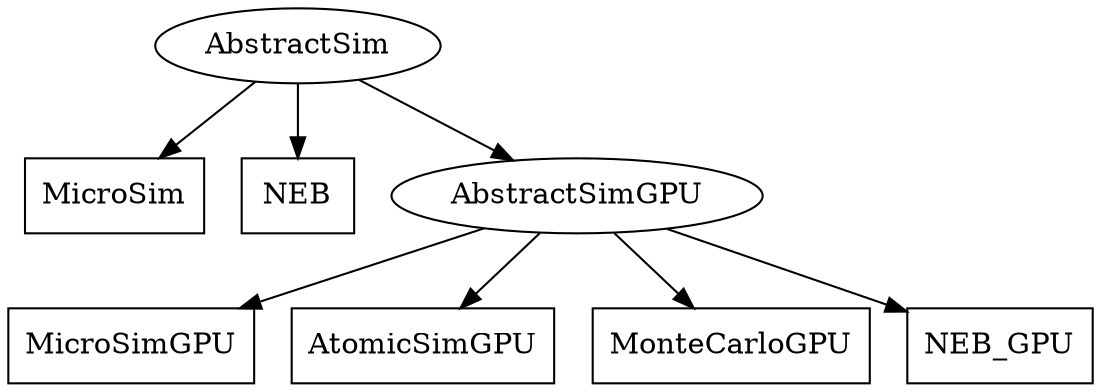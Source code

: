 digraph "G" {
   AbstractSim
   MicroSim [shape=box]
   NEB [shape=box]
   AbstractSimGPU
   MicroSimGPU [shape=box]
   AtomicSimGPU [shape=box]
   MonteCarloGPU [shape=box]
   NEB_GPU [shape=box]
   AbstractSim -> MicroSim
   AbstractSim -> NEB
   AbstractSim -> AbstractSimGPU
   AbstractSimGPU -> MicroSimGPU
   AbstractSimGPU -> AtomicSimGPU
   AbstractSimGPU -> MonteCarloGPU
   AbstractSimGPU -> NEB_GPU
}
